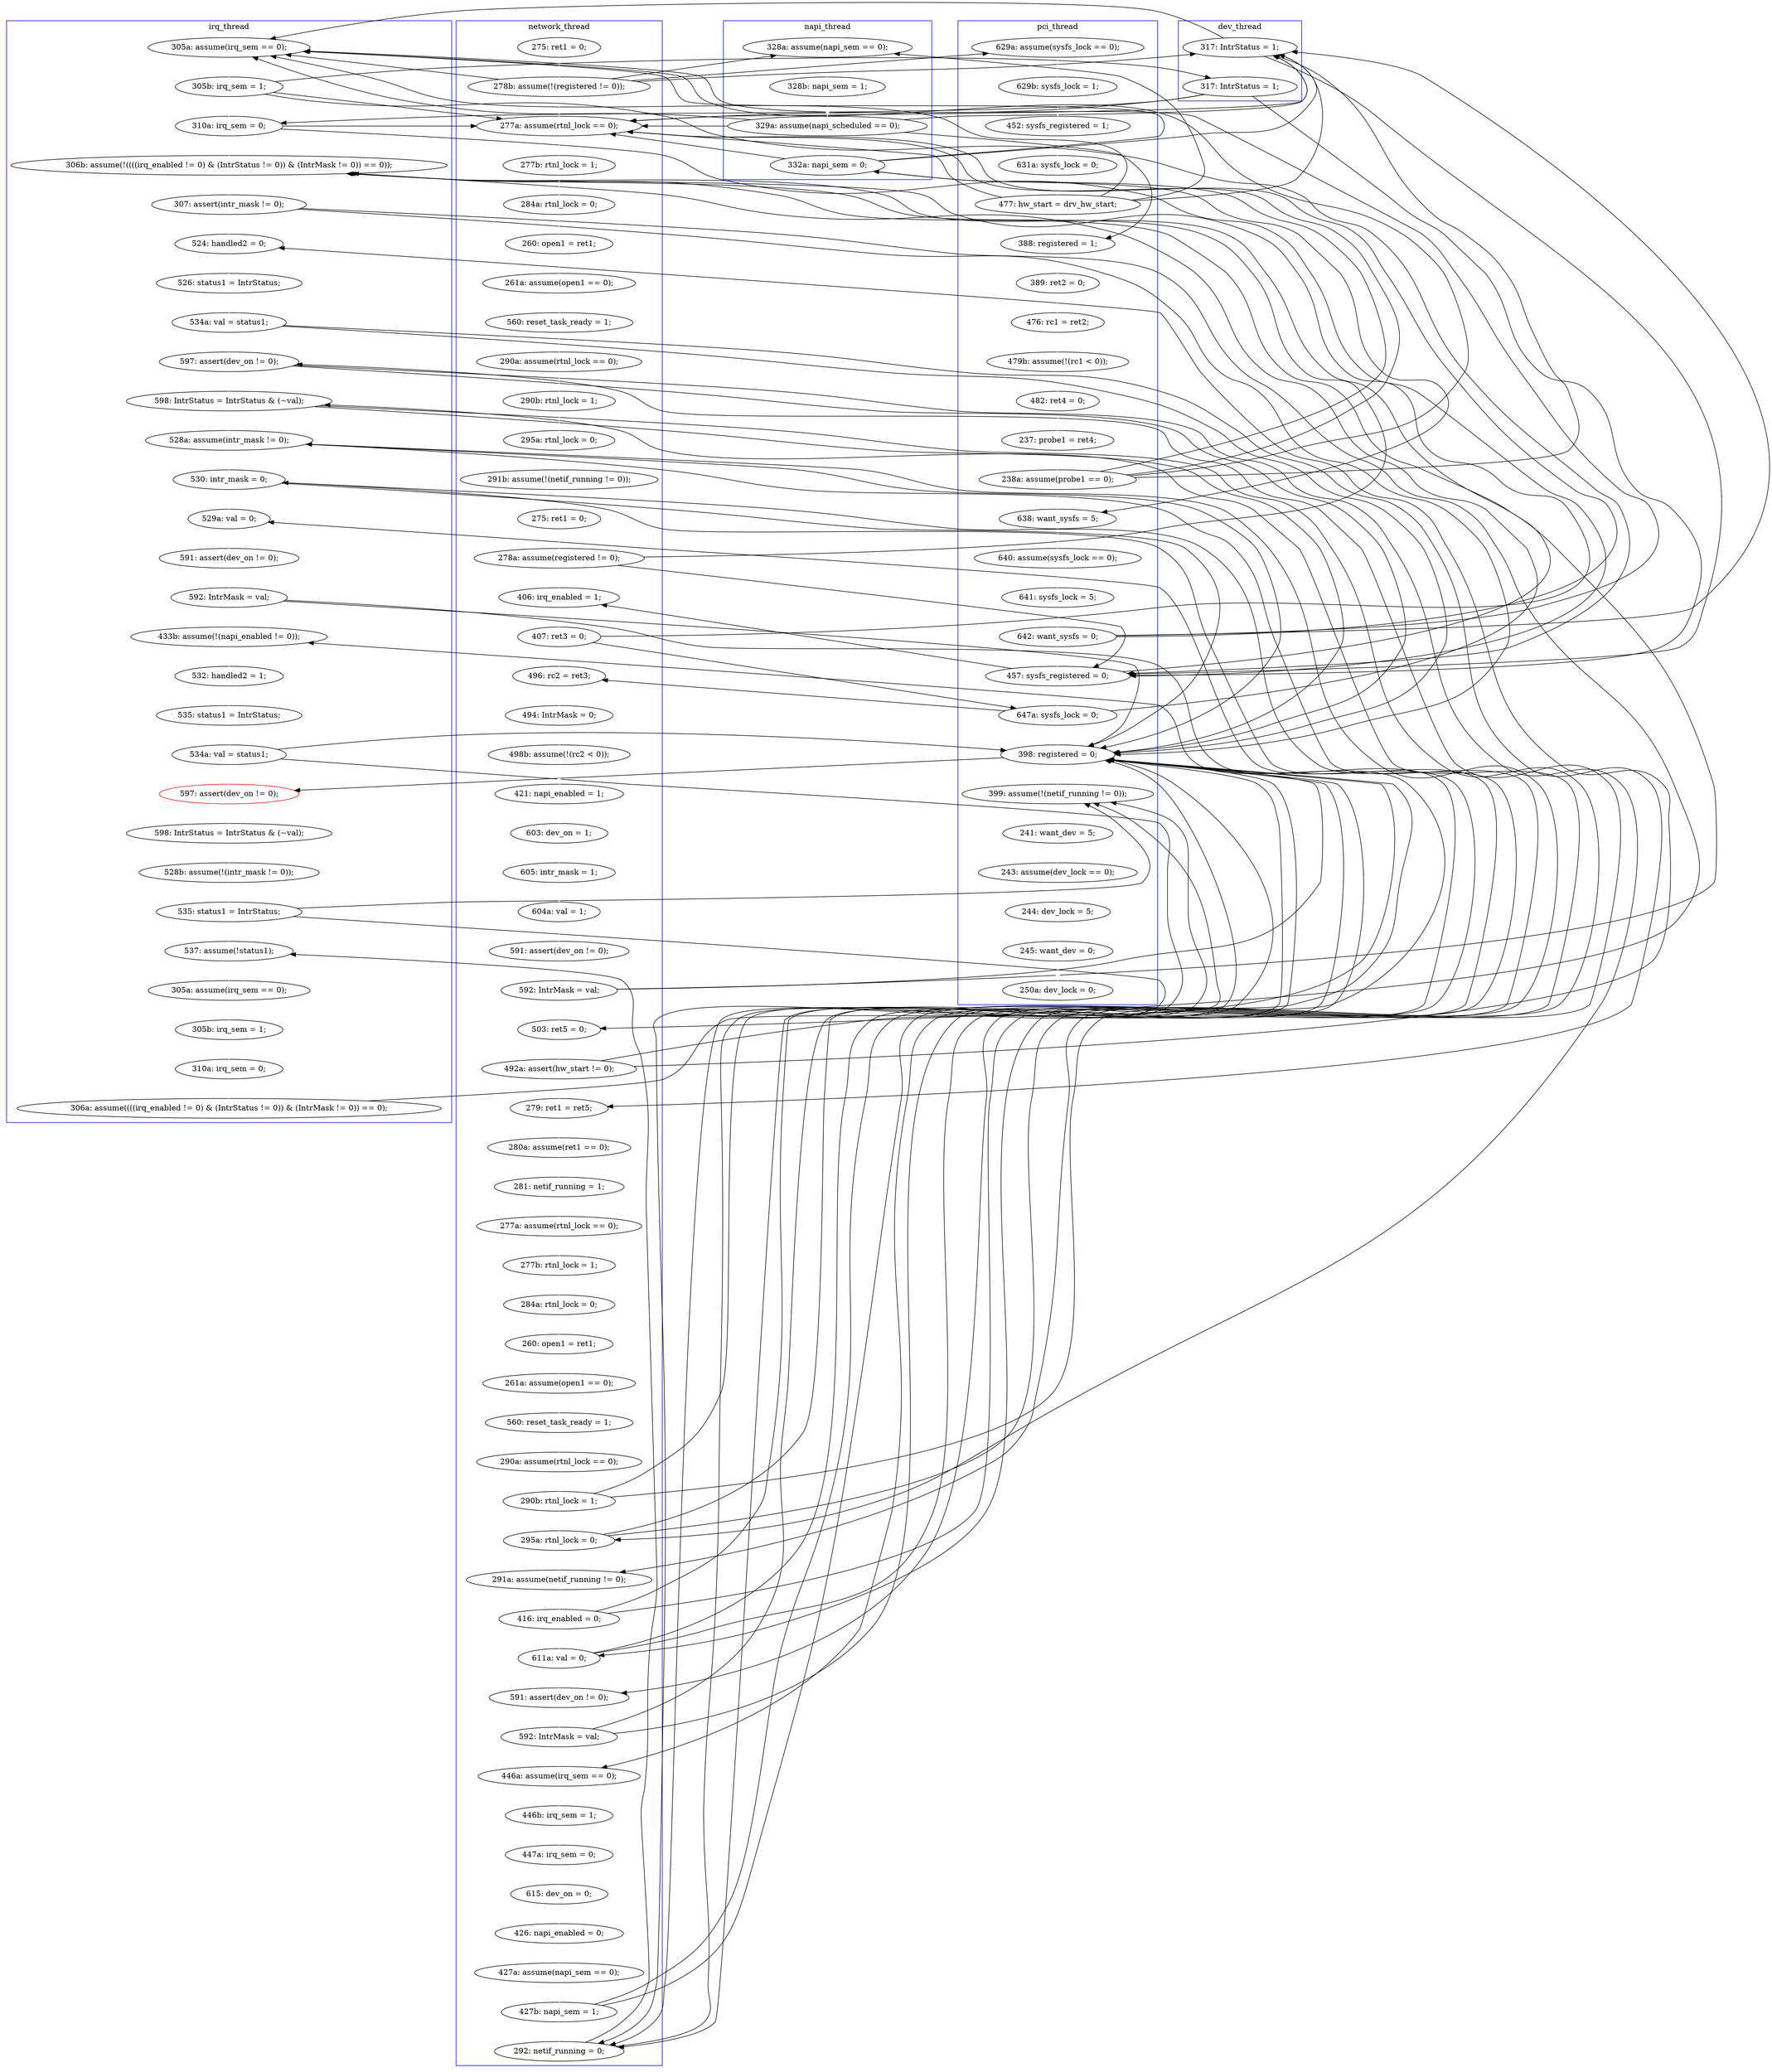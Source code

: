 digraph Counterexample {
	59 -> 66 [color = black, style = solid, constraint = false]
	262 -> 263 [color = black, style = solid, constraint = false]
	230 -> 231 [color = white, style = solid]
	200 -> 253 [color = black, style = solid, constraint = false]
	145 -> 147 [color = white, style = solid]
	53 -> 56 [color = black, style = solid, constraint = false]
	34 -> 94 [color = black, style = solid, constraint = false]
	71 -> 72 [color = white, style = solid]
	143 -> 166 [color = black, style = solid, constraint = false]
	99 -> 101 [color = black, style = solid, constraint = false]
	117 -> 119 [color = white, style = solid]
	98 -> 137 [color = black, style = solid, constraint = false]
	34 -> 56 [color = black, style = solid, constraint = false]
	40 -> 46 [color = white, style = solid]
	247 -> 248 [color = white, style = solid]
	59 -> 94 [color = black, style = solid, constraint = false]
	253 -> 279 [color = white, style = solid]
	212 -> 253 [color = black, style = solid, constraint = false]
	128 -> 141 [color = white, style = solid]
	82 -> 94 [color = black, style = solid, constraint = false]
	50 -> 53 [color = white, style = solid]
	261 -> 262 [color = black, style = solid, constraint = false]
	188 -> 191 [color = white, style = solid]
	285 -> 287 [color = white, style = solid]
	250 -> 262 [color = black, style = solid, constraint = false]
	220 -> 221 [color = white, style = solid]
	255 -> 258 [color = white, style = solid]
	164 -> 253 [color = black, style = solid, constraint = false]
	143 -> 145 [color = black, style = solid, constraint = false]
	178 -> 180 [color = black, style = solid, constraint = false]
	76 -> 94 [color = black, style = solid, constraint = false]
	72 -> 73 [color = white, style = solid]
	141 -> 142 [color = white, style = solid]
	202 -> 205 [color = white, style = solid]
	231 -> 232 [color = white, style = solid]
	232 -> 234 [color = white, style = solid]
	288 -> 289 [color = white, style = solid]
	82 -> 89 [color = black, style = solid, constraint = false]
	204 -> 205 [color = black, style = solid, constraint = false]
	201 -> 253 [color = black, style = solid, constraint = false]
	73 -> 76 [color = white, style = solid]
	289 -> 290 [color = white, style = solid]
	217 -> 219 [color = black, style = solid, constraint = false]
	219 -> 220 [color = black, style = solid, constraint = false]
	76 -> 89 [color = black, style = solid, constraint = false]
	169 -> 170 [color = white, style = solid]
	59 -> 82 [color = white, style = solid]
	87 -> 94 [color = black, style = solid, constraint = false]
	186 -> 187 [color = white, style = solid]
	161 -> 163 [color = white, style = solid]
	95 -> 101 [color = black, style = solid, constraint = false]
	250 -> 254 [color = white, style = solid]
	254 -> 255 [color = white, style = solid]
	34 -> 39 [color = black, style = solid, constraint = false]
	180 -> 183 [color = white, style = solid]
	94 -> 95 [color = white, style = solid]
	253 -> 254 [color = black, style = solid, constraint = false]
	98 -> 99 [color = black, style = solid, constraint = false]
	184 -> 185 [color = white, style = solid]
	248 -> 250 [color = white, style = solid]
	101 -> 102 [color = white, style = solid]
	126 -> 128 [color = white, style = solid]
	263 -> 272 [color = white, style = solid]
	111 -> 115 [color = white, style = solid]
	89 -> 98 [color = white, style = solid]
	167 -> 253 [color = black, style = solid, constraint = false]
	170 -> 253 [color = black, style = solid, constraint = false]
	87 -> 101 [color = black, style = solid, constraint = false]
	273 -> 275 [color = white, style = solid]
	213 -> 253 [color = black, style = solid, constraint = false]
	53 -> 66 [color = white, style = solid]
	39 -> 40 [color = white, style = solid]
	107 -> 111 [color = white, style = solid]
	167 -> 175 [color = white, style = solid]
	82 -> 84 [color = black, style = solid, constraint = false]
	201 -> 202 [color = black, style = solid, constraint = false]
	143 -> 253 [color = white, style = solid]
	253 -> 262 [color = black, style = solid, constraint = false]
	95 -> 98 [color = black, style = solid, constraint = false]
	213 -> 219 [color = white, style = solid]
	99 -> 166 [color = white, style = solid]
	227 -> 245 [color = white, style = solid]
	163 -> 164 [color = white, style = solid]
	223 -> 225 [color = white, style = solid]
	242 -> 262 [color = white, style = solid]
	202 -> 253 [color = black, style = solid, constraint = false]
	89 -> 137 [color = black, style = solid, constraint = false]
	67 -> 68 [color = white, style = solid]
	32 -> 34 [color = white, style = solid]
	87 -> 89 [color = black, style = solid, constraint = false]
	242 -> 245 [color = black, style = solid, constraint = false]
	213 -> 217 [color = black, style = solid, constraint = false]
	170 -> 175 [color = black, style = solid, constraint = false]
	137 -> 143 [color = white, style = solid]
	89 -> 94 [color = black, style = solid, constraint = false]
	87 -> 137 [color = white, style = solid]
	128 -> 166 [color = black, style = solid, constraint = false]
	175 -> 176 [color = white, style = solid]
	82 -> 101 [color = black, style = solid, constraint = false]
	221 -> 253 [color = black, style = solid, constraint = false]
	142 -> 166 [color = black, style = solid, constraint = false]
	219 -> 253 [color = black, style = solid, constraint = false]
	160 -> 161 [color = white, style = solid]
	258 -> 261 [color = white, style = solid]
	159 -> 160 [color = white, style = solid]
	98 -> 101 [color = black, style = solid, constraint = false]
	178 -> 253 [color = black, style = solid, constraint = false]
	103 -> 104 [color = white, style = solid]
	219 -> 223 [color = white, style = solid]
	56 -> 57 [color = white, style = solid]
	277 -> 279 [color = black, style = solid, constraint = false]
	201 -> 204 [color = white, style = solid]
	34 -> 89 [color = black, style = solid, constraint = false]
	234 -> 238 [color = white, style = solid]
	119 -> 126 [color = white, style = solid]
	261 -> 279 [color = black, style = solid, constraint = false]
	85 -> 86 [color = white, style = solid]
	204 -> 213 [color = white, style = solid]
	245 -> 247 [color = white, style = solid]
	46 -> 50 [color = white, style = solid]
	275 -> 277 [color = white, style = solid]
	191 -> 195 [color = white, style = solid]
	200 -> 201 [color = black, style = solid, constraint = false]
	272 -> 273 [color = white, style = solid]
	147 -> 149 [color = white, style = solid]
	86 -> 87 [color = white, style = solid]
	227 -> 230 [color = black, style = solid, constraint = false]
	176 -> 178 [color = white, style = solid]
	166 -> 167 [color = white, style = solid]
	164 -> 166 [color = black, style = solid, constraint = false]
	212 -> 213 [color = black, style = solid, constraint = false]
	227 -> 253 [color = black, style = solid, constraint = false]
	66 -> 67 [color = white, style = solid]
	34 -> 101 [color = white, style = solid]
	53 -> 89 [color = black, style = solid, constraint = false]
	137 -> 141 [color = black, style = solid, constraint = false]
	89 -> 101 [color = black, style = solid, constraint = false]
	212 -> 217 [color = white, style = solid]
	142 -> 145 [color = white, style = solid]
	95 -> 137 [color = black, style = solid, constraint = false]
	59 -> 101 [color = black, style = solid, constraint = false]
	242 -> 253 [color = black, style = solid, constraint = false]
	199 -> 200 [color = white, style = solid]
	221 -> 223 [color = black, style = solid, constraint = false]
	57 -> 59 [color = white, style = solid]
	217 -> 220 [color = white, style = solid]
	225 -> 227 [color = white, style = solid]
	84 -> 85 [color = white, style = solid]
	279 -> 285 [color = white, style = solid]
	250 -> 253 [color = black, style = solid, constraint = false]
	178 -> 201 [color = white, style = solid]
	204 -> 253 [color = black, style = solid, constraint = false]
	53 -> 101 [color = black, style = solid, constraint = false]
	261 -> 263 [color = white, style = solid]
	221 -> 230 [color = white, style = solid]
	217 -> 253 [color = black, style = solid, constraint = false]
	262 -> 279 [color = black, style = solid, constraint = false]
	170 -> 180 [color = white, style = solid]
	104 -> 107 [color = white, style = solid]
	185 -> 186 [color = white, style = solid]
	200 -> 202 [color = white, style = solid]
	76 -> 84 [color = white, style = solid]
	241 -> 242 [color = white, style = solid]
	128 -> 137 [color = black, style = solid, constraint = false]
	102 -> 103 [color = white, style = solid]
	187 -> 188 [color = white, style = solid]
	238 -> 241 [color = white, style = solid]
	205 -> 212 [color = white, style = solid]
	149 -> 154 [color = white, style = solid]
	76 -> 101 [color = black, style = solid, constraint = false]
	164 -> 169 [color = white, style = solid]
	115 -> 116 [color = white, style = solid]
	59 -> 89 [color = black, style = solid, constraint = false]
	183 -> 184 [color = white, style = solid]
	68 -> 71 [color = white, style = solid]
	53 -> 94 [color = black, style = solid, constraint = false]
	76 -> 82 [color = black, style = solid, constraint = false]
	195 -> 199 [color = white, style = solid]
	137 -> 166 [color = black, style = solid, constraint = false]
	167 -> 169 [color = black, style = solid, constraint = false]
	202 -> 204 [color = black, style = solid, constraint = false]
	99 -> 137 [color = black, style = solid, constraint = false]
	142 -> 143 [color = black, style = solid, constraint = false]
	116 -> 117 [color = white, style = solid]
	287 -> 288 [color = white, style = solid]
	154 -> 159 [color = white, style = solid]
	95 -> 99 [color = white, style = solid]
	subgraph cluster4 {
		label = napi_thread
		color = blue
		57  [label = "328b: napi_sem = 1;"]
		56  [label = "328a: assume(napi_sem == 0);"]
		82  [label = "332a: napi_sem = 0;"]
		59  [label = "329a: assume(napi_scheduled == 0);"]
	}
	subgraph cluster1 {
		label = pci_thread
		color = blue
		86  [label = "641: sysfs_lock = 5;"]
		40  [label = "629b: sysfs_lock = 1;"]
		46  [label = "452: sysfs_registered = 1;"]
		68  [label = "476: rc1 = ret2;"]
		76  [label = "238a: assume(probe1 == 0);"]
		285  [label = "241: want_dev = 5;"]
		72  [label = "482: ret4 = 0;"]
		289  [label = "245: want_dev = 0;"]
		287  [label = "243: assume(dev_lock == 0);"]
		143  [label = "647a: sysfs_lock = 0;"]
		66  [label = "388: registered = 1;"]
		84  [label = "638: want_sysfs = 5;"]
		87  [label = "642: want_sysfs = 0;"]
		73  [label = "237: probe1 = ret4;"]
		67  [label = "389: ret2 = 0;"]
		39  [label = "629a: assume(sysfs_lock == 0);"]
		253  [label = "398: registered = 0;"]
		137  [label = "457: sysfs_registered = 0;"]
		85  [label = "640: assume(sysfs_lock == 0);"]
		71  [label = "479b: assume(!(rc1 < 0));"]
		53  [label = "477: hw_start = drv_hw_start;"]
		279  [label = "399: assume(!(netif_running != 0));"]
		290  [label = "250a: dev_lock = 0;"]
		50  [label = "631a: sysfs_lock = 0;"]
		288  [label = "244: dev_lock = 5;"]
	}
	subgraph cluster3 {
		label = irq_thread
		color = blue
		261  [label = "535: status1 = IntrStatus;"]
		248  [label = "535: status1 = IntrStatus;"]
		219  [label = "530: intr_mask = 0;"]
		247  [label = "532: handled2 = 1;"]
		254  [label = "597: assert(dev_on != 0);", color = red]
		245  [label = "433b: assume(!(napi_enabled != 0));"]
		223  [label = "529a: val = 0;"]
		273  [label = "305b: irq_sem = 1;"]
		167  [label = "307: assert(intr_mask != 0);"]
		272  [label = "305a: assume(irq_sem == 0);"]
		258  [label = "528b: assume(!(intr_mask != 0));"]
		178  [label = "534a: val = status1;"]
		176  [label = "526: status1 = IntrStatus;"]
		213  [label = "528a: assume(intr_mask != 0);"]
		99  [label = "310a: irq_sem = 0;"]
		263  [label = "537: assume(!status1);"]
		95  [label = "305b: irq_sem = 1;"]
		175  [label = "524: handled2 = 0;"]
		255  [label = "598: IntrStatus = IntrStatus & (~val);"]
		201  [label = "597: assert(dev_on != 0);"]
		94  [label = "305a: assume(irq_sem == 0);"]
		204  [label = "598: IntrStatus = IntrStatus & (~val);"]
		275  [label = "310a: irq_sem = 0;"]
		250  [label = "534a: val = status1;"]
		227  [label = "592: IntrMask = val;"]
		166  [label = "306b: assume(!((((irq_enabled != 0) & (IntrStatus != 0)) & (IntrMask != 0)) == 0));"]
		225  [label = "591: assert(dev_on != 0);"]
		277  [label = "306a: assume((((irq_enabled != 0) & (IntrStatus != 0)) & (IntrMask != 0)) == 0);"]
	}
	subgraph cluster2 {
		label = network_thread
		color = blue
		116  [label = "290b: rtnl_lock = 1;"]
		186  [label = "277b: rtnl_lock = 1;"]
		242  [label = "427b: napi_sem = 1;"]
		187  [label = "284a: rtnl_lock = 0;"]
		183  [label = "280a: assume(ret1 == 0);"]
		230  [label = "446a: assume(irq_sem == 0);"]
		103  [label = "284a: rtnl_lock = 0;"]
		169  [label = "503: ret5 = 0;"]
		212  [label = "416: irq_enabled = 0;"]
		104  [label = "260: open1 = ret1;"]
		32  [label = "275: ret1 = 0;"]
		205  [label = "291a: assume(netif_running != 0);"]
		262  [label = "292: netif_running = 0;"]
		145  [label = "496: rc2 = ret3;"]
		184  [label = "281: netif_running = 1;"]
		231  [label = "446b: irq_sem = 1;"]
		126  [label = "275: ret1 = 0;"]
		117  [label = "295a: rtnl_lock = 0;"]
		154  [label = "421: napi_enabled = 1;"]
		191  [label = "261a: assume(open1 == 0);"]
		107  [label = "261a: assume(open1 == 0);"]
		234  [label = "615: dev_on = 0;"]
		188  [label = "260: open1 = ret1;"]
		128  [label = "278a: assume(registered != 0);"]
		232  [label = "447a: irq_sem = 0;"]
		217  [label = "611a: val = 0;"]
		195  [label = "560: reset_task_ready = 1;"]
		238  [label = "426: napi_enabled = 0;"]
		180  [label = "279: ret1 = ret5;"]
		119  [label = "291b: assume(!(netif_running != 0));"]
		200  [label = "290b: rtnl_lock = 1;"]
		202  [label = "295a: rtnl_lock = 0;"]
		159  [label = "603: dev_on = 1;"]
		170  [label = "492a: assert(hw_start != 0);"]
		164  [label = "592: IntrMask = val;"]
		149  [label = "498b: assume(!(rc2 < 0));"]
		199  [label = "290a: assume(rtnl_lock == 0);"]
		115  [label = "290a: assume(rtnl_lock == 0);"]
		147  [label = "494: IntrMask = 0;"]
		102  [label = "277b: rtnl_lock = 1;"]
		241  [label = "427a: assume(napi_sem == 0);"]
		141  [label = "406: irq_enabled = 1;"]
		142  [label = "407: ret3 = 0;"]
		111  [label = "560: reset_task_ready = 1;"]
		161  [label = "604a: val = 1;"]
		160  [label = "605: intr_mask = 1;"]
		221  [label = "592: IntrMask = val;"]
		34  [label = "278b: assume(!(registered != 0));"]
		185  [label = "277a: assume(rtnl_lock == 0);"]
		101  [label = "277a: assume(rtnl_lock == 0);"]
		163  [label = "591: assert(dev_on != 0);"]
		220  [label = "591: assert(dev_on != 0);"]
	}
	subgraph cluster7 {
		label = dev_thread
		color = blue
		89  [label = "317: IntrStatus = 1;"]
		98  [label = "317: IntrStatus = 1;"]
	}
}